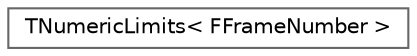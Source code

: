 digraph "Graphical Class Hierarchy"
{
 // INTERACTIVE_SVG=YES
 // LATEX_PDF_SIZE
  bgcolor="transparent";
  edge [fontname=Helvetica,fontsize=10,labelfontname=Helvetica,labelfontsize=10];
  node [fontname=Helvetica,fontsize=10,shape=box,height=0.2,width=0.4];
  rankdir="LR";
  Node0 [id="Node000000",label="TNumericLimits\< FFrameNumber \>",height=0.2,width=0.4,color="grey40", fillcolor="white", style="filled",URL="$d7/d34/structTNumericLimits_3_01FFrameNumber_01_4.html",tooltip=" "];
}
